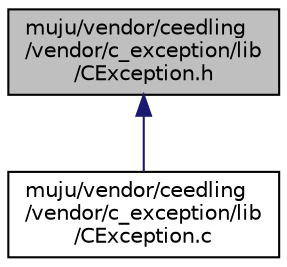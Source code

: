 digraph "muju/vendor/ceedling/vendor/c_exception/lib/CException.h"
{
  edge [fontname="Helvetica",fontsize="10",labelfontname="Helvetica",labelfontsize="10"];
  node [fontname="Helvetica",fontsize="10",shape=record];
  Node2 [label="muju/vendor/ceedling\l/vendor/c_exception/lib\l/CException.h",height=0.2,width=0.4,color="black", fillcolor="grey75", style="filled", fontcolor="black"];
  Node2 -> Node3 [dir="back",color="midnightblue",fontsize="10",style="solid",fontname="Helvetica"];
  Node3 [label="muju/vendor/ceedling\l/vendor/c_exception/lib\l/CException.c",height=0.2,width=0.4,color="black", fillcolor="white", style="filled",URL="$_c_exception_8c.html"];
}
